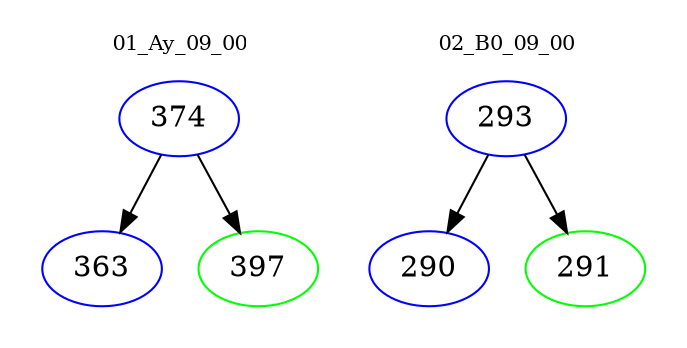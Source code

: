 digraph{
subgraph cluster_0 {
color = white
label = "01_Ay_09_00";
fontsize=10;
T0_374 [label="374", color="blue"]
T0_374 -> T0_363 [color="black"]
T0_363 [label="363", color="blue"]
T0_374 -> T0_397 [color="black"]
T0_397 [label="397", color="green"]
}
subgraph cluster_1 {
color = white
label = "02_B0_09_00";
fontsize=10;
T1_293 [label="293", color="blue"]
T1_293 -> T1_290 [color="black"]
T1_290 [label="290", color="blue"]
T1_293 -> T1_291 [color="black"]
T1_291 [label="291", color="green"]
}
}
